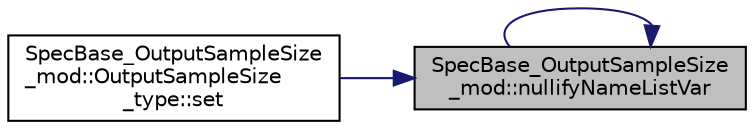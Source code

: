 digraph "SpecBase_OutputSampleSize_mod::nullifyNameListVar"
{
 // LATEX_PDF_SIZE
  edge [fontname="Helvetica",fontsize="10",labelfontname="Helvetica",labelfontsize="10"];
  node [fontname="Helvetica",fontsize="10",shape=record];
  rankdir="RL";
  Node1 [label="SpecBase_OutputSampleSize\l_mod::nullifyNameListVar",height=0.2,width=0.4,color="black", fillcolor="grey75", style="filled", fontcolor="black",tooltip=" "];
  Node1 -> Node1 [dir="back",color="midnightblue",fontsize="10",style="solid",fontname="Helvetica"];
  Node1 -> Node2 [dir="back",color="midnightblue",fontsize="10",style="solid",fontname="Helvetica"];
  Node2 [label="SpecBase_OutputSampleSize\l_mod::OutputSampleSize\l_type::set",height=0.2,width=0.4,color="black", fillcolor="white", style="filled",URL="$structSpecBase__OutputSampleSize__mod_1_1OutputSampleSize__type.html#ab05a551b2e51e8a1cac52da0ff307748",tooltip=" "];
}
